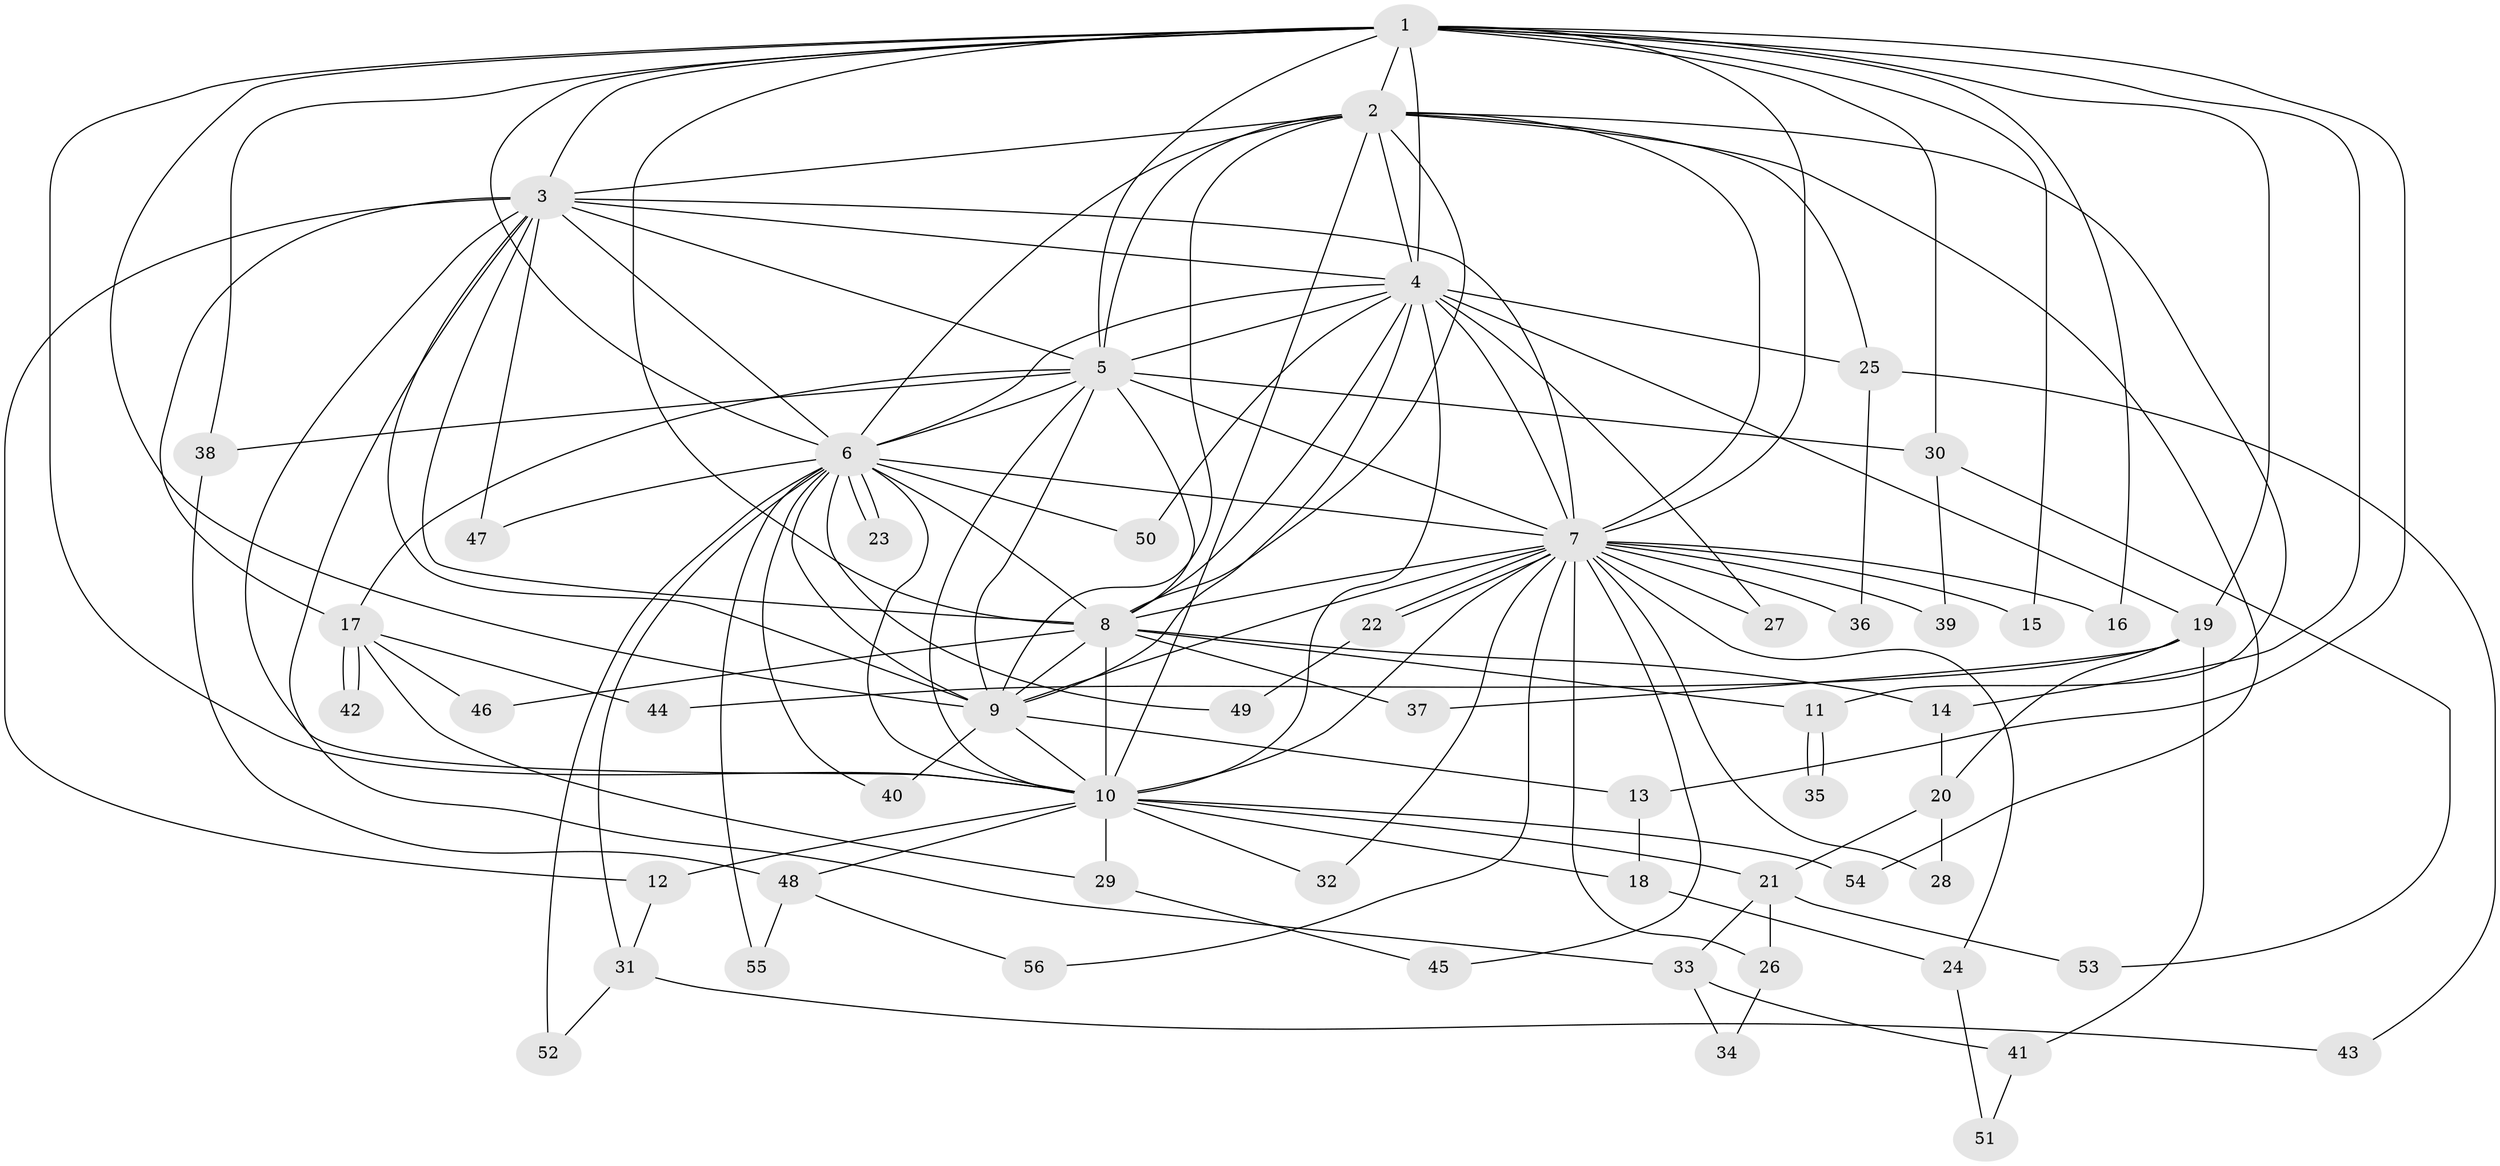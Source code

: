 // coarse degree distribution, {14: 0.025, 10: 0.025, 12: 0.05, 13: 0.025, 3: 0.2, 2: 0.35, 4: 0.125, 5: 0.025, 17: 0.025, 1: 0.075, 6: 0.05, 8: 0.025}
// Generated by graph-tools (version 1.1) at 2025/36/03/04/25 23:36:19]
// undirected, 56 vertices, 137 edges
graph export_dot {
  node [color=gray90,style=filled];
  1;
  2;
  3;
  4;
  5;
  6;
  7;
  8;
  9;
  10;
  11;
  12;
  13;
  14;
  15;
  16;
  17;
  18;
  19;
  20;
  21;
  22;
  23;
  24;
  25;
  26;
  27;
  28;
  29;
  30;
  31;
  32;
  33;
  34;
  35;
  36;
  37;
  38;
  39;
  40;
  41;
  42;
  43;
  44;
  45;
  46;
  47;
  48;
  49;
  50;
  51;
  52;
  53;
  54;
  55;
  56;
  1 -- 2;
  1 -- 3;
  1 -- 4;
  1 -- 5;
  1 -- 6;
  1 -- 7;
  1 -- 8;
  1 -- 9;
  1 -- 10;
  1 -- 13;
  1 -- 14;
  1 -- 15;
  1 -- 16;
  1 -- 19;
  1 -- 30;
  1 -- 38;
  2 -- 3;
  2 -- 4;
  2 -- 5;
  2 -- 6;
  2 -- 7;
  2 -- 8;
  2 -- 9;
  2 -- 10;
  2 -- 11;
  2 -- 25;
  2 -- 54;
  3 -- 4;
  3 -- 5;
  3 -- 6;
  3 -- 7;
  3 -- 8;
  3 -- 9;
  3 -- 10;
  3 -- 12;
  3 -- 17;
  3 -- 33;
  3 -- 47;
  4 -- 5;
  4 -- 6;
  4 -- 7;
  4 -- 8;
  4 -- 9;
  4 -- 10;
  4 -- 19;
  4 -- 25;
  4 -- 27;
  4 -- 50;
  5 -- 6;
  5 -- 7;
  5 -- 8;
  5 -- 9;
  5 -- 10;
  5 -- 17;
  5 -- 30;
  5 -- 38;
  6 -- 7;
  6 -- 8;
  6 -- 9;
  6 -- 10;
  6 -- 23;
  6 -- 23;
  6 -- 31;
  6 -- 40;
  6 -- 47;
  6 -- 49;
  6 -- 50;
  6 -- 52;
  6 -- 55;
  7 -- 8;
  7 -- 9;
  7 -- 10;
  7 -- 15;
  7 -- 16;
  7 -- 22;
  7 -- 22;
  7 -- 24;
  7 -- 26;
  7 -- 27;
  7 -- 28;
  7 -- 32;
  7 -- 36;
  7 -- 39;
  7 -- 45;
  7 -- 56;
  8 -- 9;
  8 -- 10;
  8 -- 11;
  8 -- 14;
  8 -- 37;
  8 -- 46;
  9 -- 10;
  9 -- 13;
  9 -- 40;
  10 -- 12;
  10 -- 18;
  10 -- 21;
  10 -- 29;
  10 -- 32;
  10 -- 48;
  10 -- 54;
  11 -- 35;
  11 -- 35;
  12 -- 31;
  13 -- 18;
  14 -- 20;
  17 -- 29;
  17 -- 42;
  17 -- 42;
  17 -- 44;
  17 -- 46;
  18 -- 24;
  19 -- 20;
  19 -- 37;
  19 -- 41;
  19 -- 44;
  20 -- 21;
  20 -- 28;
  21 -- 26;
  21 -- 33;
  21 -- 53;
  22 -- 49;
  24 -- 51;
  25 -- 36;
  25 -- 43;
  26 -- 34;
  29 -- 45;
  30 -- 39;
  30 -- 53;
  31 -- 43;
  31 -- 52;
  33 -- 34;
  33 -- 41;
  38 -- 48;
  41 -- 51;
  48 -- 55;
  48 -- 56;
}
